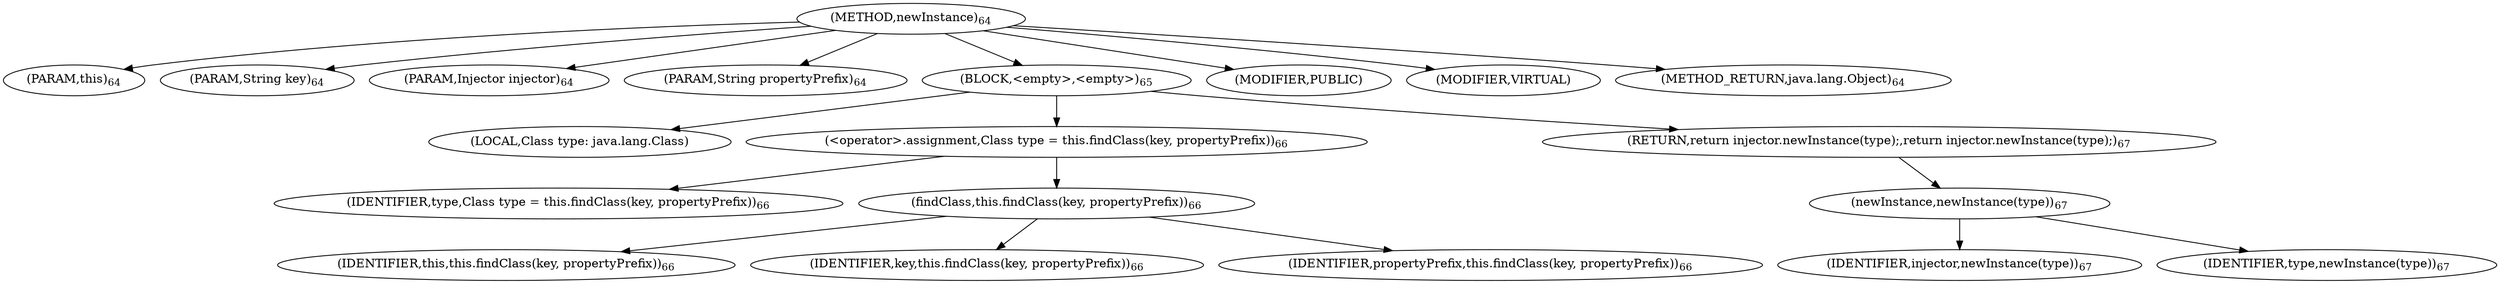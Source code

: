 digraph "newInstance" {  
"137" [label = <(METHOD,newInstance)<SUB>64</SUB>> ]
"14" [label = <(PARAM,this)<SUB>64</SUB>> ]
"138" [label = <(PARAM,String key)<SUB>64</SUB>> ]
"139" [label = <(PARAM,Injector injector)<SUB>64</SUB>> ]
"140" [label = <(PARAM,String propertyPrefix)<SUB>64</SUB>> ]
"141" [label = <(BLOCK,&lt;empty&gt;,&lt;empty&gt;)<SUB>65</SUB>> ]
"142" [label = <(LOCAL,Class type: java.lang.Class)> ]
"143" [label = <(&lt;operator&gt;.assignment,Class type = this.findClass(key, propertyPrefix))<SUB>66</SUB>> ]
"144" [label = <(IDENTIFIER,type,Class type = this.findClass(key, propertyPrefix))<SUB>66</SUB>> ]
"145" [label = <(findClass,this.findClass(key, propertyPrefix))<SUB>66</SUB>> ]
"13" [label = <(IDENTIFIER,this,this.findClass(key, propertyPrefix))<SUB>66</SUB>> ]
"146" [label = <(IDENTIFIER,key,this.findClass(key, propertyPrefix))<SUB>66</SUB>> ]
"147" [label = <(IDENTIFIER,propertyPrefix,this.findClass(key, propertyPrefix))<SUB>66</SUB>> ]
"148" [label = <(RETURN,return injector.newInstance(type);,return injector.newInstance(type);)<SUB>67</SUB>> ]
"149" [label = <(newInstance,newInstance(type))<SUB>67</SUB>> ]
"150" [label = <(IDENTIFIER,injector,newInstance(type))<SUB>67</SUB>> ]
"151" [label = <(IDENTIFIER,type,newInstance(type))<SUB>67</SUB>> ]
"152" [label = <(MODIFIER,PUBLIC)> ]
"153" [label = <(MODIFIER,VIRTUAL)> ]
"154" [label = <(METHOD_RETURN,java.lang.Object)<SUB>64</SUB>> ]
  "137" -> "14" 
  "137" -> "138" 
  "137" -> "139" 
  "137" -> "140" 
  "137" -> "141" 
  "137" -> "152" 
  "137" -> "153" 
  "137" -> "154" 
  "141" -> "142" 
  "141" -> "143" 
  "141" -> "148" 
  "143" -> "144" 
  "143" -> "145" 
  "145" -> "13" 
  "145" -> "146" 
  "145" -> "147" 
  "148" -> "149" 
  "149" -> "150" 
  "149" -> "151" 
}
